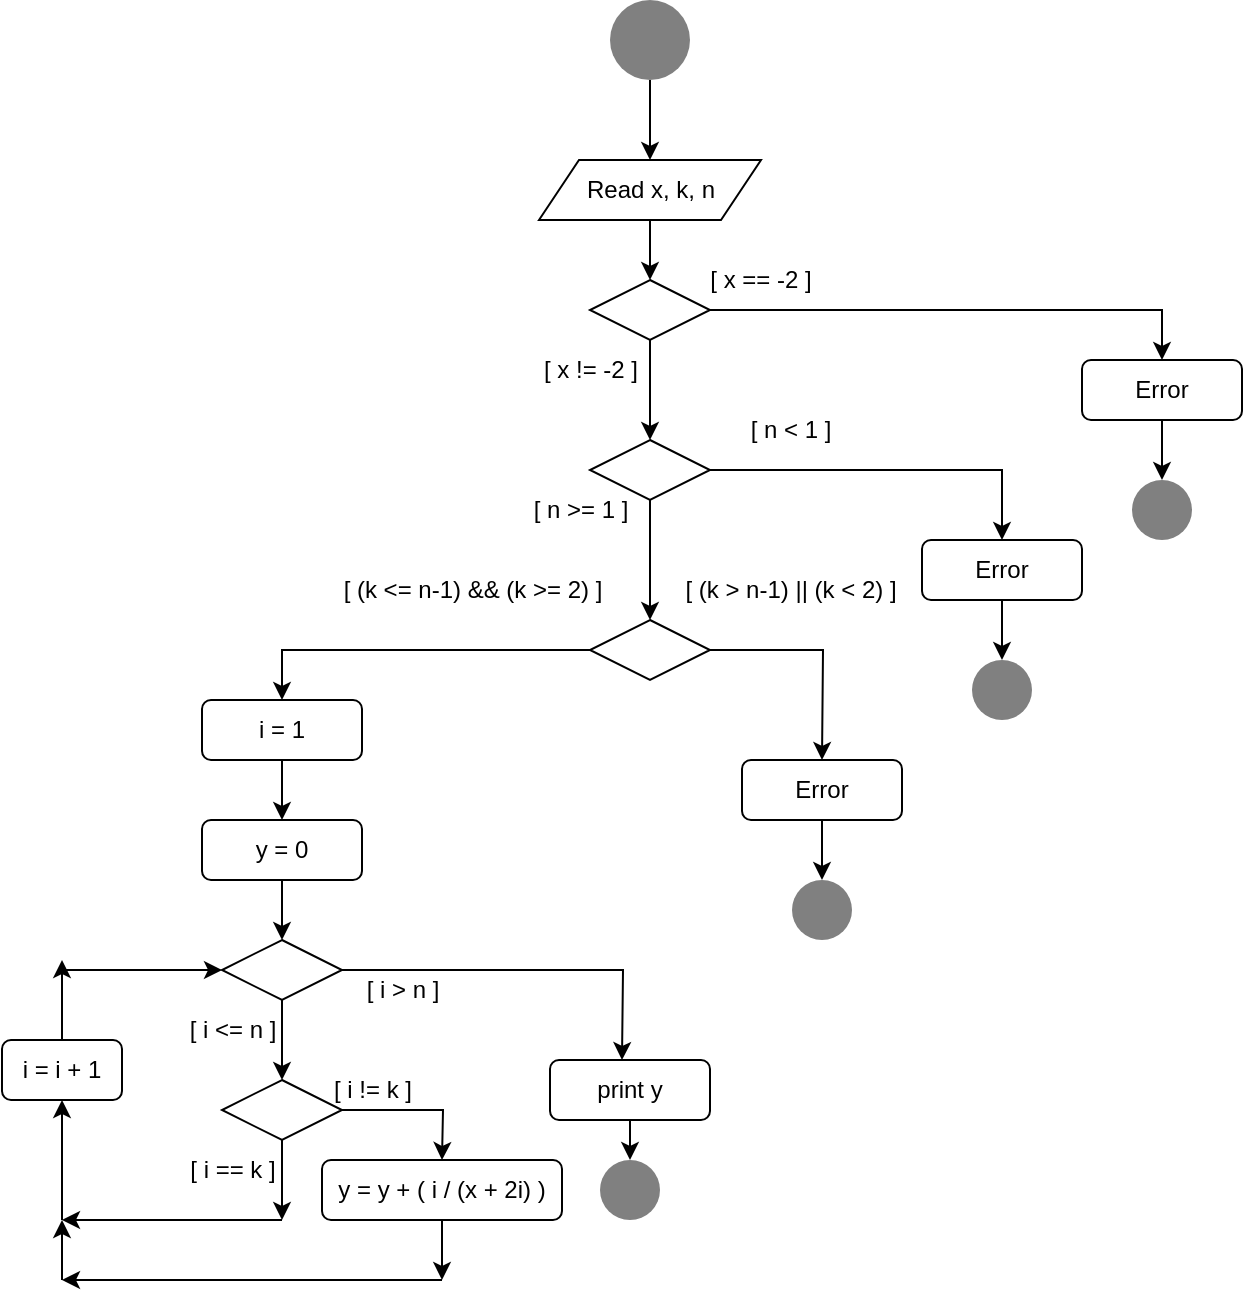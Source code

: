<mxfile version="20.4.0" type="github">
  <diagram id="C5RBs43oDa-KdzZeNtuy" name="Page-1">
    <mxGraphModel dx="1185" dy="628" grid="1" gridSize="10" guides="1" tooltips="1" connect="1" arrows="1" fold="1" page="1" pageScale="1" pageWidth="827" pageHeight="1169" math="0" shadow="0">
      <root>
        <mxCell id="WIyWlLk6GJQsqaUBKTNV-0" />
        <mxCell id="WIyWlLk6GJQsqaUBKTNV-1" parent="WIyWlLk6GJQsqaUBKTNV-0" />
        <mxCell id="-6qIgDZZnwqzFnBs26KQ-1" style="edgeStyle=orthogonalEdgeStyle;rounded=0;orthogonalLoop=1;jettySize=auto;html=1;" parent="WIyWlLk6GJQsqaUBKTNV-1" source="-6qIgDZZnwqzFnBs26KQ-0" edge="1">
          <mxGeometry relative="1" as="geometry">
            <mxPoint x="414" y="100" as="targetPoint" />
          </mxGeometry>
        </mxCell>
        <mxCell id="-6qIgDZZnwqzFnBs26KQ-0" value="" style="ellipse;whiteSpace=wrap;html=1;aspect=fixed;fillColor=#808080;strokeColor=none;" parent="WIyWlLk6GJQsqaUBKTNV-1" vertex="1">
          <mxGeometry x="394" y="20" width="40" height="40" as="geometry" />
        </mxCell>
        <mxCell id="-6qIgDZZnwqzFnBs26KQ-3" style="edgeStyle=orthogonalEdgeStyle;rounded=0;orthogonalLoop=1;jettySize=auto;html=1;" parent="WIyWlLk6GJQsqaUBKTNV-1" edge="1">
          <mxGeometry relative="1" as="geometry">
            <mxPoint x="414" y="160" as="targetPoint" />
            <mxPoint x="414" y="130" as="sourcePoint" />
          </mxGeometry>
        </mxCell>
        <mxCell id="-6qIgDZZnwqzFnBs26KQ-5" style="edgeStyle=orthogonalEdgeStyle;rounded=0;orthogonalLoop=1;jettySize=auto;html=1;" parent="WIyWlLk6GJQsqaUBKTNV-1" source="-6qIgDZZnwqzFnBs26KQ-4" edge="1">
          <mxGeometry relative="1" as="geometry">
            <mxPoint x="670" y="200" as="targetPoint" />
            <Array as="points">
              <mxPoint x="670" y="175" />
              <mxPoint x="670" y="200" />
            </Array>
          </mxGeometry>
        </mxCell>
        <mxCell id="-6qIgDZZnwqzFnBs26KQ-11" style="edgeStyle=orthogonalEdgeStyle;rounded=0;orthogonalLoop=1;jettySize=auto;html=1;" parent="WIyWlLk6GJQsqaUBKTNV-1" source="-6qIgDZZnwqzFnBs26KQ-4" edge="1">
          <mxGeometry relative="1" as="geometry">
            <mxPoint x="414" y="240" as="targetPoint" />
          </mxGeometry>
        </mxCell>
        <mxCell id="-6qIgDZZnwqzFnBs26KQ-4" value="" style="rhombus;whiteSpace=wrap;html=1;fillColor=#FFFFFF;" parent="WIyWlLk6GJQsqaUBKTNV-1" vertex="1">
          <mxGeometry x="384" y="160" width="60" height="30" as="geometry" />
        </mxCell>
        <mxCell id="-6qIgDZZnwqzFnBs26KQ-6" value="[ x == -2&amp;nbsp;]" style="text;html=1;align=center;verticalAlign=middle;resizable=0;points=[];autosize=1;strokeColor=none;fillColor=none;" parent="WIyWlLk6GJQsqaUBKTNV-1" vertex="1">
          <mxGeometry x="434" y="145" width="70" height="30" as="geometry" />
        </mxCell>
        <mxCell id="-6qIgDZZnwqzFnBs26KQ-13" style="edgeStyle=orthogonalEdgeStyle;rounded=0;orthogonalLoop=1;jettySize=auto;html=1;" parent="WIyWlLk6GJQsqaUBKTNV-1" source="-6qIgDZZnwqzFnBs26KQ-8" edge="1">
          <mxGeometry relative="1" as="geometry">
            <mxPoint x="670" y="260" as="targetPoint" />
          </mxGeometry>
        </mxCell>
        <mxCell id="-6qIgDZZnwqzFnBs26KQ-8" value="Error" style="rounded=1;whiteSpace=wrap;html=1;fillColor=#FFFFFF;" parent="WIyWlLk6GJQsqaUBKTNV-1" vertex="1">
          <mxGeometry x="630" y="200" width="80" height="30" as="geometry" />
        </mxCell>
        <mxCell id="-6qIgDZZnwqzFnBs26KQ-10" value="" style="ellipse;whiteSpace=wrap;html=1;aspect=fixed;fillColor=#808080;strokeColor=none;" parent="WIyWlLk6GJQsqaUBKTNV-1" vertex="1">
          <mxGeometry x="655" y="260" width="30" height="30" as="geometry" />
        </mxCell>
        <mxCell id="-6qIgDZZnwqzFnBs26KQ-17" style="edgeStyle=orthogonalEdgeStyle;rounded=0;orthogonalLoop=1;jettySize=auto;html=1;" parent="WIyWlLk6GJQsqaUBKTNV-1" source="-6qIgDZZnwqzFnBs26KQ-15" edge="1">
          <mxGeometry relative="1" as="geometry">
            <mxPoint x="590" y="290" as="targetPoint" />
            <Array as="points">
              <mxPoint x="590" y="255" />
              <mxPoint x="590" y="280" />
            </Array>
          </mxGeometry>
        </mxCell>
        <mxCell id="-6qIgDZZnwqzFnBs26KQ-22" style="edgeStyle=orthogonalEdgeStyle;rounded=0;orthogonalLoop=1;jettySize=auto;html=1;entryX=0.5;entryY=0;entryDx=0;entryDy=0;" parent="WIyWlLk6GJQsqaUBKTNV-1" source="-6qIgDZZnwqzFnBs26KQ-15" target="-6qIgDZZnwqzFnBs26KQ-23" edge="1">
          <mxGeometry relative="1" as="geometry">
            <mxPoint x="414" y="320" as="targetPoint" />
          </mxGeometry>
        </mxCell>
        <mxCell id="-6qIgDZZnwqzFnBs26KQ-15" value="" style="rhombus;whiteSpace=wrap;html=1;fillColor=#FFFFFF;" parent="WIyWlLk6GJQsqaUBKTNV-1" vertex="1">
          <mxGeometry x="384" y="240" width="60" height="30" as="geometry" />
        </mxCell>
        <mxCell id="-6qIgDZZnwqzFnBs26KQ-16" value="[ x != -2&amp;nbsp;]" style="text;html=1;align=center;verticalAlign=middle;resizable=0;points=[];autosize=1;strokeColor=none;fillColor=none;" parent="WIyWlLk6GJQsqaUBKTNV-1" vertex="1">
          <mxGeometry x="349" y="190" width="70" height="30" as="geometry" />
        </mxCell>
        <mxCell id="-6qIgDZZnwqzFnBs26KQ-18" value="[ n &amp;lt;&amp;nbsp;1 ]" style="text;html=1;align=center;verticalAlign=middle;resizable=0;points=[];autosize=1;strokeColor=none;fillColor=none;" parent="WIyWlLk6GJQsqaUBKTNV-1" vertex="1">
          <mxGeometry x="454" y="220" width="60" height="30" as="geometry" />
        </mxCell>
        <mxCell id="-6qIgDZZnwqzFnBs26KQ-20" style="edgeStyle=orthogonalEdgeStyle;rounded=0;orthogonalLoop=1;jettySize=auto;html=1;" parent="WIyWlLk6GJQsqaUBKTNV-1" source="-6qIgDZZnwqzFnBs26KQ-19" edge="1">
          <mxGeometry relative="1" as="geometry">
            <mxPoint x="590" y="350" as="targetPoint" />
          </mxGeometry>
        </mxCell>
        <mxCell id="-6qIgDZZnwqzFnBs26KQ-19" value="Error" style="rounded=1;whiteSpace=wrap;html=1;fillColor=#FFFFFF;" parent="WIyWlLk6GJQsqaUBKTNV-1" vertex="1">
          <mxGeometry x="550" y="290" width="80" height="30" as="geometry" />
        </mxCell>
        <mxCell id="-6qIgDZZnwqzFnBs26KQ-21" value="" style="ellipse;whiteSpace=wrap;html=1;aspect=fixed;fillColor=#808080;strokeColor=none;" parent="WIyWlLk6GJQsqaUBKTNV-1" vertex="1">
          <mxGeometry x="575" y="350" width="30" height="30" as="geometry" />
        </mxCell>
        <mxCell id="-6qIgDZZnwqzFnBs26KQ-28" style="edgeStyle=orthogonalEdgeStyle;rounded=0;orthogonalLoop=1;jettySize=auto;html=1;" parent="WIyWlLk6GJQsqaUBKTNV-1" source="-6qIgDZZnwqzFnBs26KQ-23" edge="1">
          <mxGeometry relative="1" as="geometry">
            <mxPoint x="500" y="400" as="targetPoint" />
          </mxGeometry>
        </mxCell>
        <mxCell id="ti7Bx595oPR7pnZpchU6-4" style="edgeStyle=orthogonalEdgeStyle;rounded=0;orthogonalLoop=1;jettySize=auto;html=1;entryX=0.5;entryY=0;entryDx=0;entryDy=0;" edge="1" parent="WIyWlLk6GJQsqaUBKTNV-1" source="-6qIgDZZnwqzFnBs26KQ-23" target="-6qIgDZZnwqzFnBs26KQ-36">
          <mxGeometry relative="1" as="geometry" />
        </mxCell>
        <mxCell id="-6qIgDZZnwqzFnBs26KQ-23" value="" style="rhombus;whiteSpace=wrap;html=1;fillColor=#FFFFFF;" parent="WIyWlLk6GJQsqaUBKTNV-1" vertex="1">
          <mxGeometry x="384" y="330" width="60" height="30" as="geometry" />
        </mxCell>
        <mxCell id="-6qIgDZZnwqzFnBs26KQ-25" value="[ n &amp;gt;= 1 ]" style="text;html=1;align=center;verticalAlign=middle;resizable=0;points=[];autosize=1;strokeColor=none;fillColor=none;" parent="WIyWlLk6GJQsqaUBKTNV-1" vertex="1">
          <mxGeometry x="344" y="260" width="70" height="30" as="geometry" />
        </mxCell>
        <mxCell id="-6qIgDZZnwqzFnBs26KQ-27" value="[ (k &amp;gt; n-1) || (k &amp;lt; 2) ]" style="text;html=1;align=center;verticalAlign=middle;resizable=0;points=[];autosize=1;strokeColor=none;fillColor=none;" parent="WIyWlLk6GJQsqaUBKTNV-1" vertex="1">
          <mxGeometry x="419" y="300" width="130" height="30" as="geometry" />
        </mxCell>
        <mxCell id="-6qIgDZZnwqzFnBs26KQ-30" style="edgeStyle=orthogonalEdgeStyle;rounded=0;orthogonalLoop=1;jettySize=auto;html=1;" parent="WIyWlLk6GJQsqaUBKTNV-1" source="-6qIgDZZnwqzFnBs26KQ-29" edge="1">
          <mxGeometry relative="1" as="geometry">
            <mxPoint x="500" y="460" as="targetPoint" />
          </mxGeometry>
        </mxCell>
        <mxCell id="-6qIgDZZnwqzFnBs26KQ-29" value="Error" style="rounded=1;whiteSpace=wrap;html=1;fillColor=#FFFFFF;" parent="WIyWlLk6GJQsqaUBKTNV-1" vertex="1">
          <mxGeometry x="460" y="400" width="80" height="30" as="geometry" />
        </mxCell>
        <mxCell id="-6qIgDZZnwqzFnBs26KQ-31" value="" style="ellipse;whiteSpace=wrap;html=1;aspect=fixed;fillColor=#808080;strokeColor=none;" parent="WIyWlLk6GJQsqaUBKTNV-1" vertex="1">
          <mxGeometry x="485" y="460" width="30" height="30" as="geometry" />
        </mxCell>
        <mxCell id="-6qIgDZZnwqzFnBs26KQ-46" style="edgeStyle=orthogonalEdgeStyle;rounded=0;orthogonalLoop=1;jettySize=auto;html=1;" parent="WIyWlLk6GJQsqaUBKTNV-1" source="-6qIgDZZnwqzFnBs26KQ-34" edge="1">
          <mxGeometry relative="1" as="geometry">
            <mxPoint x="400" y="550" as="targetPoint" />
          </mxGeometry>
        </mxCell>
        <mxCell id="-6qIgDZZnwqzFnBs26KQ-51" style="edgeStyle=orthogonalEdgeStyle;rounded=0;orthogonalLoop=1;jettySize=auto;html=1;" parent="WIyWlLk6GJQsqaUBKTNV-1" source="-6qIgDZZnwqzFnBs26KQ-34" edge="1">
          <mxGeometry relative="1" as="geometry">
            <mxPoint x="230" y="560" as="targetPoint" />
          </mxGeometry>
        </mxCell>
        <mxCell id="-6qIgDZZnwqzFnBs26KQ-34" value="" style="rhombus;whiteSpace=wrap;html=1;fillColor=#FFFFFF;" parent="WIyWlLk6GJQsqaUBKTNV-1" vertex="1">
          <mxGeometry x="200" y="490" width="60" height="30" as="geometry" />
        </mxCell>
        <mxCell id="-6qIgDZZnwqzFnBs26KQ-35" value="[ (k &amp;lt;= n-1) &amp;amp;&amp;amp; (k &amp;gt;= 2) ]" style="text;html=1;align=center;verticalAlign=middle;resizable=0;points=[];autosize=1;strokeColor=none;fillColor=none;" parent="WIyWlLk6GJQsqaUBKTNV-1" vertex="1">
          <mxGeometry x="250" y="300" width="150" height="30" as="geometry" />
        </mxCell>
        <mxCell id="ti7Bx595oPR7pnZpchU6-10" style="edgeStyle=orthogonalEdgeStyle;rounded=0;orthogonalLoop=1;jettySize=auto;html=1;entryX=0.5;entryY=0;entryDx=0;entryDy=0;" edge="1" parent="WIyWlLk6GJQsqaUBKTNV-1" source="-6qIgDZZnwqzFnBs26KQ-36" target="-6qIgDZZnwqzFnBs26KQ-42">
          <mxGeometry relative="1" as="geometry" />
        </mxCell>
        <mxCell id="-6qIgDZZnwqzFnBs26KQ-36" value="i = 1" style="rounded=1;whiteSpace=wrap;html=1;fillColor=#FFFFFF;" parent="WIyWlLk6GJQsqaUBKTNV-1" vertex="1">
          <mxGeometry x="190" y="370" width="80" height="30" as="geometry" />
        </mxCell>
        <mxCell id="-6qIgDZZnwqzFnBs26KQ-40" value="[ i &amp;gt; n ]" style="text;html=1;align=center;verticalAlign=middle;resizable=0;points=[];autosize=1;strokeColor=none;fillColor=none;" parent="WIyWlLk6GJQsqaUBKTNV-1" vertex="1">
          <mxGeometry x="260" y="500" width="60" height="30" as="geometry" />
        </mxCell>
        <mxCell id="ti7Bx595oPR7pnZpchU6-11" style="edgeStyle=orthogonalEdgeStyle;rounded=0;orthogonalLoop=1;jettySize=auto;html=1;" edge="1" parent="WIyWlLk6GJQsqaUBKTNV-1" source="-6qIgDZZnwqzFnBs26KQ-42">
          <mxGeometry relative="1" as="geometry">
            <mxPoint x="230" y="490" as="targetPoint" />
          </mxGeometry>
        </mxCell>
        <mxCell id="-6qIgDZZnwqzFnBs26KQ-42" value="y = 0" style="rounded=1;whiteSpace=wrap;html=1;fillColor=#FFFFFF;" parent="WIyWlLk6GJQsqaUBKTNV-1" vertex="1">
          <mxGeometry x="190" y="430" width="80" height="30" as="geometry" />
        </mxCell>
        <mxCell id="-6qIgDZZnwqzFnBs26KQ-49" style="edgeStyle=orthogonalEdgeStyle;rounded=0;orthogonalLoop=1;jettySize=auto;html=1;" parent="WIyWlLk6GJQsqaUBKTNV-1" source="-6qIgDZZnwqzFnBs26KQ-47" edge="1">
          <mxGeometry relative="1" as="geometry">
            <mxPoint x="404" y="600" as="targetPoint" />
          </mxGeometry>
        </mxCell>
        <mxCell id="-6qIgDZZnwqzFnBs26KQ-47" value="print y" style="rounded=1;whiteSpace=wrap;html=1;fillColor=#FFFFFF;" parent="WIyWlLk6GJQsqaUBKTNV-1" vertex="1">
          <mxGeometry x="364" y="550" width="80" height="30" as="geometry" />
        </mxCell>
        <mxCell id="-6qIgDZZnwqzFnBs26KQ-50" value="" style="ellipse;whiteSpace=wrap;html=1;aspect=fixed;fillColor=#808080;strokeColor=none;" parent="WIyWlLk6GJQsqaUBKTNV-1" vertex="1">
          <mxGeometry x="389" y="600" width="30" height="30" as="geometry" />
        </mxCell>
        <mxCell id="-6qIgDZZnwqzFnBs26KQ-52" value="[ i &amp;lt;= n ]" style="text;html=1;align=center;verticalAlign=middle;resizable=0;points=[];autosize=1;strokeColor=none;fillColor=none;" parent="WIyWlLk6GJQsqaUBKTNV-1" vertex="1">
          <mxGeometry x="170" y="520" width="70" height="30" as="geometry" />
        </mxCell>
        <mxCell id="ti7Bx595oPR7pnZpchU6-19" style="edgeStyle=orthogonalEdgeStyle;rounded=0;orthogonalLoop=1;jettySize=auto;html=1;" edge="1" parent="WIyWlLk6GJQsqaUBKTNV-1" source="-6qIgDZZnwqzFnBs26KQ-53">
          <mxGeometry relative="1" as="geometry">
            <mxPoint x="310" y="660" as="targetPoint" />
          </mxGeometry>
        </mxCell>
        <mxCell id="-6qIgDZZnwqzFnBs26KQ-53" value="y = y + ( i / (x + 2i) )" style="rounded=1;whiteSpace=wrap;html=1;fillColor=#FFFFFF;" parent="WIyWlLk6GJQsqaUBKTNV-1" vertex="1">
          <mxGeometry x="250" y="600" width="120" height="30" as="geometry" />
        </mxCell>
        <mxCell id="-6qIgDZZnwqzFnBs26KQ-57" value="" style="endArrow=classic;html=1;rounded=0;entryX=0;entryY=0.5;entryDx=0;entryDy=0;" parent="WIyWlLk6GJQsqaUBKTNV-1" target="-6qIgDZZnwqzFnBs26KQ-34" edge="1">
          <mxGeometry width="50" height="50" relative="1" as="geometry">
            <mxPoint x="120" y="505" as="sourcePoint" />
            <mxPoint x="150" y="480" as="targetPoint" />
          </mxGeometry>
        </mxCell>
        <mxCell id="-6qIgDZZnwqzFnBs26KQ-58" value="Read x, k, n" style="shape=parallelogram;perimeter=parallelogramPerimeter;whiteSpace=wrap;html=1;fixedSize=1;fillColor=#FFFFFF;" parent="WIyWlLk6GJQsqaUBKTNV-1" vertex="1">
          <mxGeometry x="358.5" y="100" width="111" height="30" as="geometry" />
        </mxCell>
        <mxCell id="ti7Bx595oPR7pnZpchU6-2" style="edgeStyle=orthogonalEdgeStyle;rounded=0;orthogonalLoop=1;jettySize=auto;html=1;" edge="1" parent="WIyWlLk6GJQsqaUBKTNV-1" source="ti7Bx595oPR7pnZpchU6-0">
          <mxGeometry relative="1" as="geometry">
            <mxPoint x="120" y="500" as="targetPoint" />
          </mxGeometry>
        </mxCell>
        <mxCell id="ti7Bx595oPR7pnZpchU6-0" value="i = i + 1" style="rounded=1;whiteSpace=wrap;html=1;fillColor=#FFFFFF;" vertex="1" parent="WIyWlLk6GJQsqaUBKTNV-1">
          <mxGeometry x="90" y="540" width="60" height="30" as="geometry" />
        </mxCell>
        <mxCell id="ti7Bx595oPR7pnZpchU6-13" style="edgeStyle=orthogonalEdgeStyle;rounded=0;orthogonalLoop=1;jettySize=auto;html=1;" edge="1" parent="WIyWlLk6GJQsqaUBKTNV-1" source="ti7Bx595oPR7pnZpchU6-12">
          <mxGeometry relative="1" as="geometry">
            <mxPoint x="230" y="630" as="targetPoint" />
          </mxGeometry>
        </mxCell>
        <mxCell id="ti7Bx595oPR7pnZpchU6-17" style="edgeStyle=orthogonalEdgeStyle;rounded=0;orthogonalLoop=1;jettySize=auto;html=1;" edge="1" parent="WIyWlLk6GJQsqaUBKTNV-1" source="ti7Bx595oPR7pnZpchU6-12">
          <mxGeometry relative="1" as="geometry">
            <mxPoint x="310.0" y="600" as="targetPoint" />
          </mxGeometry>
        </mxCell>
        <mxCell id="ti7Bx595oPR7pnZpchU6-12" value="" style="rhombus;whiteSpace=wrap;html=1;fillColor=#FFFFFF;" vertex="1" parent="WIyWlLk6GJQsqaUBKTNV-1">
          <mxGeometry x="200" y="560" width="60" height="30" as="geometry" />
        </mxCell>
        <mxCell id="ti7Bx595oPR7pnZpchU6-14" value="[ i == k ]" style="text;html=1;align=center;verticalAlign=middle;resizable=0;points=[];autosize=1;strokeColor=none;fillColor=none;" vertex="1" parent="WIyWlLk6GJQsqaUBKTNV-1">
          <mxGeometry x="170" y="590" width="70" height="30" as="geometry" />
        </mxCell>
        <mxCell id="ti7Bx595oPR7pnZpchU6-15" value="" style="endArrow=classic;html=1;rounded=0;" edge="1" parent="WIyWlLk6GJQsqaUBKTNV-1">
          <mxGeometry width="50" height="50" relative="1" as="geometry">
            <mxPoint x="230" y="630" as="sourcePoint" />
            <mxPoint x="120" y="630" as="targetPoint" />
          </mxGeometry>
        </mxCell>
        <mxCell id="ti7Bx595oPR7pnZpchU6-16" value="" style="endArrow=classic;html=1;rounded=0;entryX=0.5;entryY=1;entryDx=0;entryDy=0;" edge="1" parent="WIyWlLk6GJQsqaUBKTNV-1" target="ti7Bx595oPR7pnZpchU6-0">
          <mxGeometry width="50" height="50" relative="1" as="geometry">
            <mxPoint x="120" y="630" as="sourcePoint" />
            <mxPoint x="340" y="580" as="targetPoint" />
          </mxGeometry>
        </mxCell>
        <mxCell id="ti7Bx595oPR7pnZpchU6-18" value="[ i != k ]" style="text;html=1;align=center;verticalAlign=middle;resizable=0;points=[];autosize=1;strokeColor=none;fillColor=none;" vertex="1" parent="WIyWlLk6GJQsqaUBKTNV-1">
          <mxGeometry x="245" y="550" width="60" height="30" as="geometry" />
        </mxCell>
        <mxCell id="ti7Bx595oPR7pnZpchU6-20" value="" style="endArrow=classic;html=1;rounded=0;" edge="1" parent="WIyWlLk6GJQsqaUBKTNV-1">
          <mxGeometry width="50" height="50" relative="1" as="geometry">
            <mxPoint x="310" y="660" as="sourcePoint" />
            <mxPoint x="120" y="660" as="targetPoint" />
          </mxGeometry>
        </mxCell>
        <mxCell id="ti7Bx595oPR7pnZpchU6-21" value="" style="endArrow=classic;html=1;rounded=0;" edge="1" parent="WIyWlLk6GJQsqaUBKTNV-1">
          <mxGeometry width="50" height="50" relative="1" as="geometry">
            <mxPoint x="120" y="660" as="sourcePoint" />
            <mxPoint x="120" y="630" as="targetPoint" />
          </mxGeometry>
        </mxCell>
      </root>
    </mxGraphModel>
  </diagram>
</mxfile>

